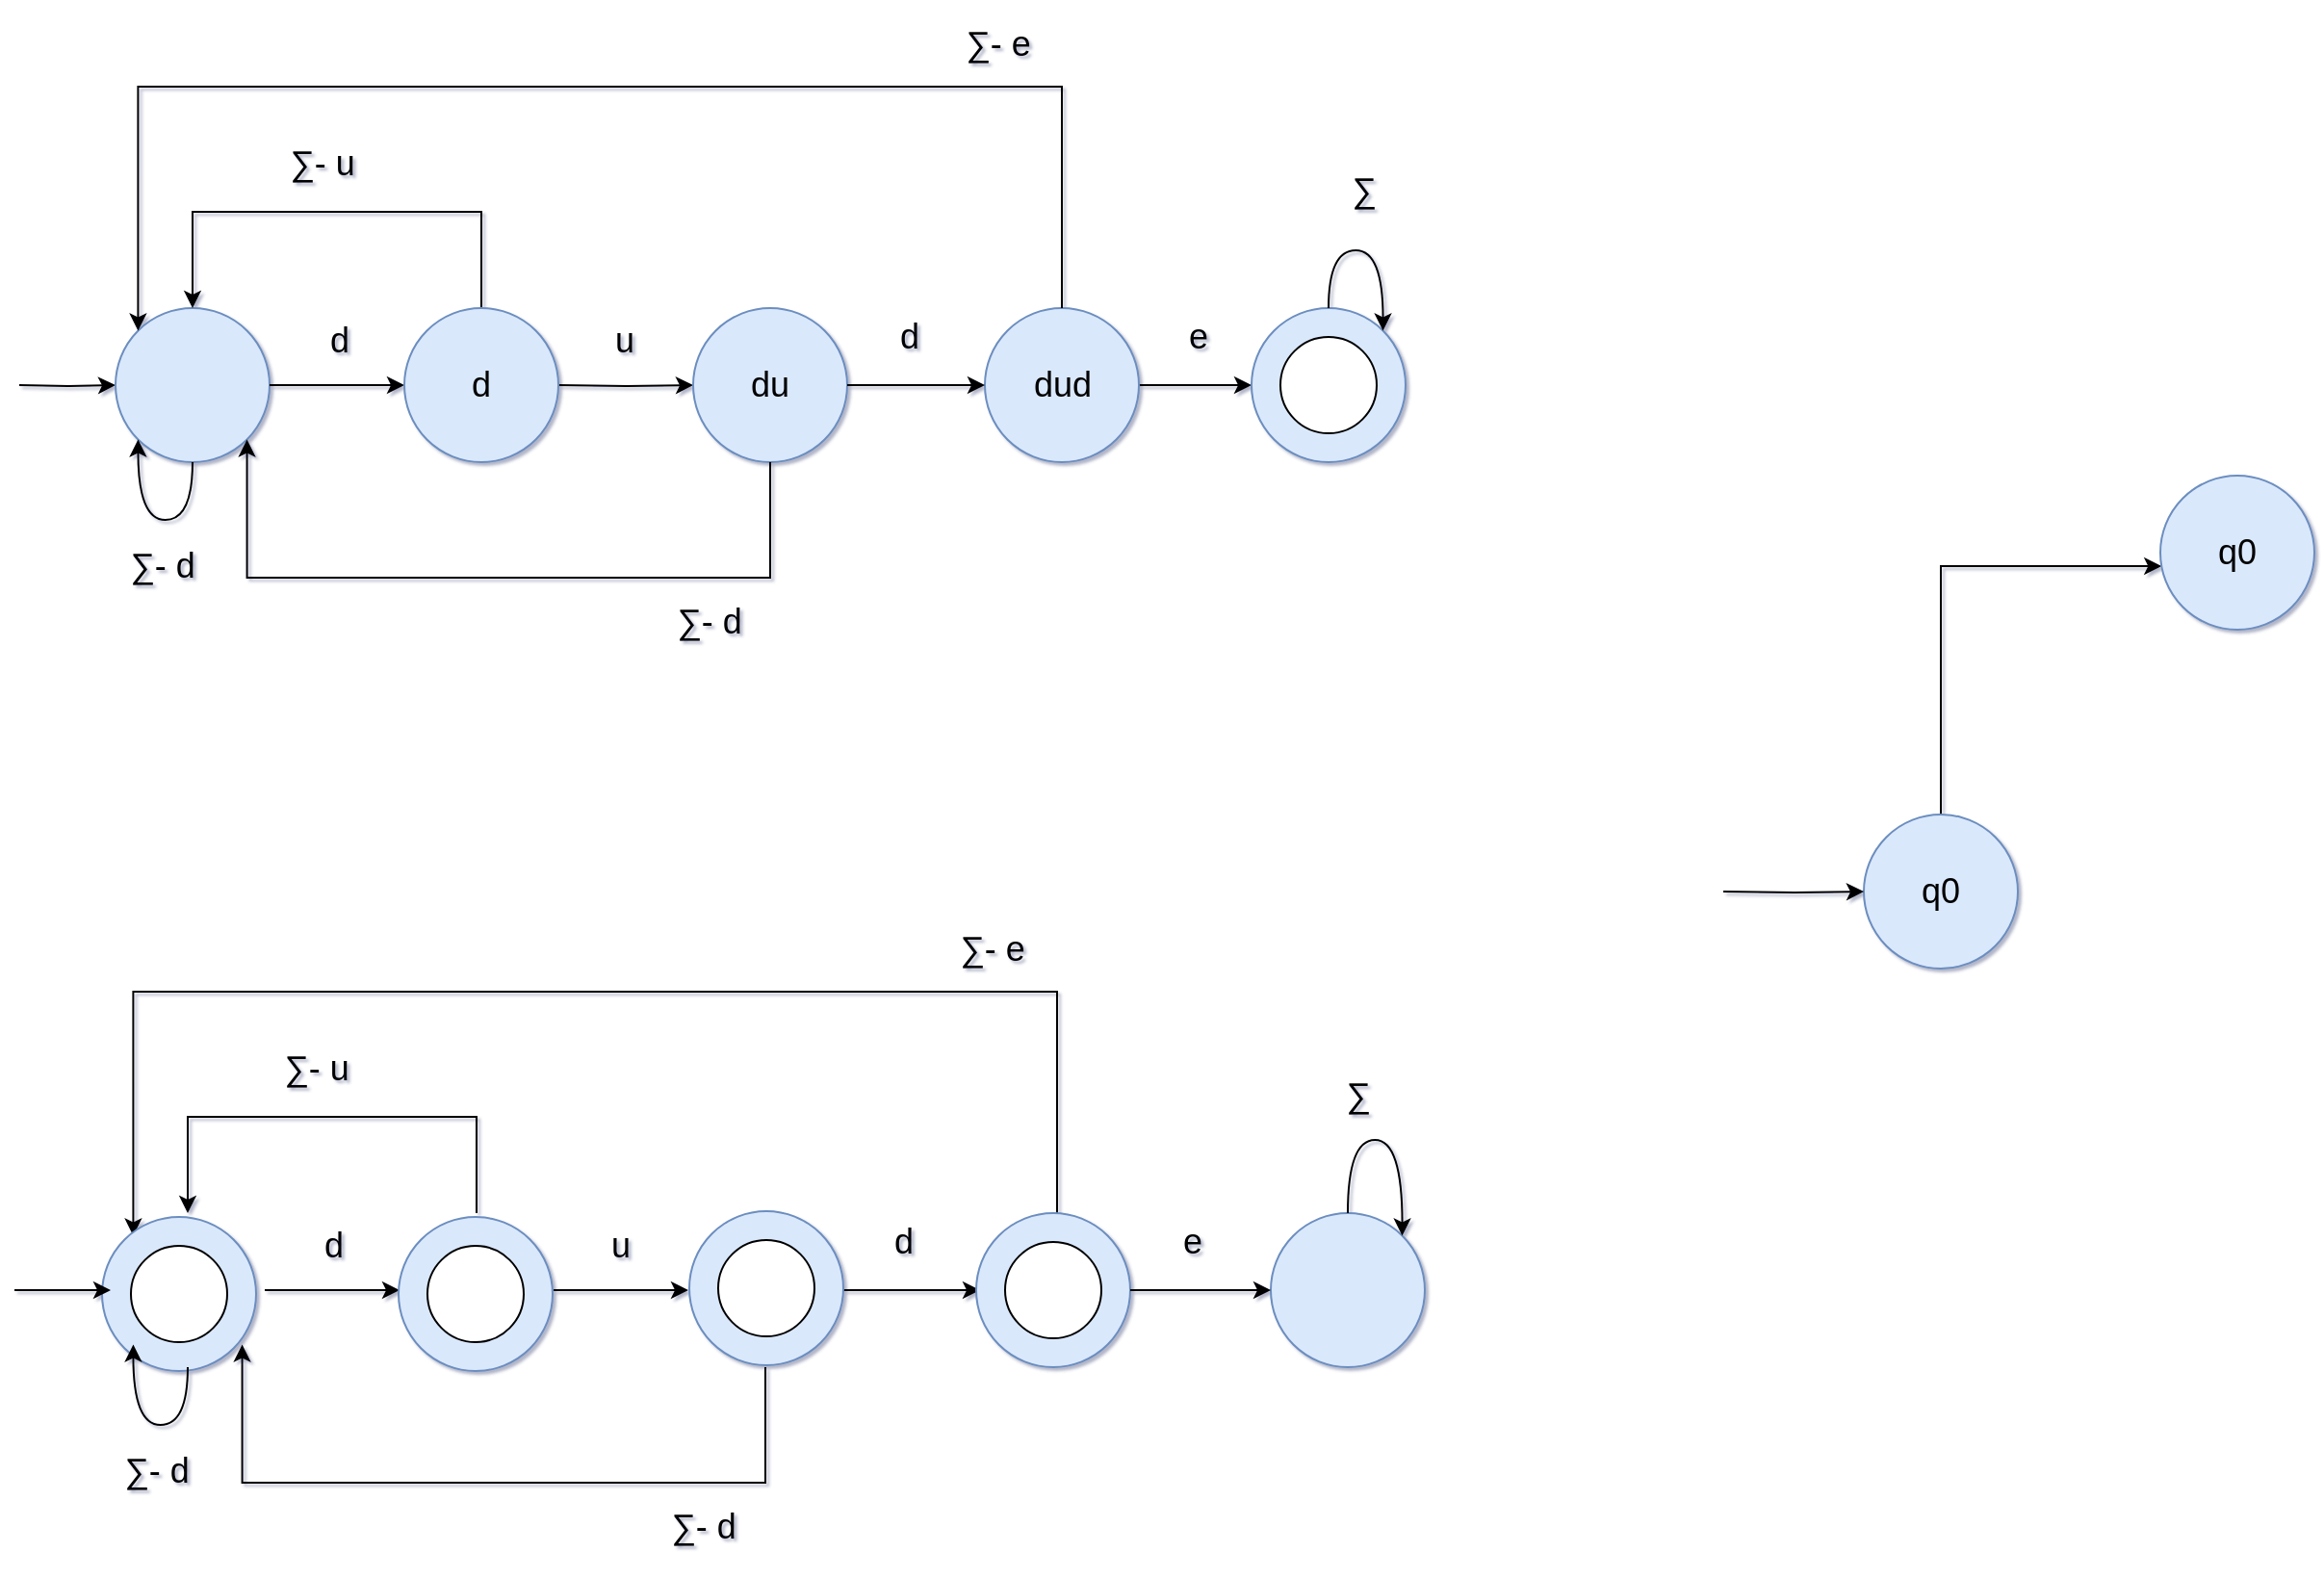 <mxfile version="24.5.3" type="github">
  <diagram id="prtHgNgQTEPvFCAcTncT" name="Page-1">
    <mxGraphModel dx="826" dy="906" grid="0" gridSize="15" guides="1" tooltips="1" connect="1" arrows="1" fold="1" page="0" pageScale="1" pageWidth="827" pageHeight="1169" math="0" shadow="1">
      <root>
        <mxCell id="0" />
        <mxCell id="1" parent="0" />
        <mxCell id="mm9sd67sM0A_G5Sb0UkS-7" style="edgeStyle=orthogonalEdgeStyle;rounded=0;orthogonalLoop=1;jettySize=auto;html=1;entryX=0;entryY=0.5;entryDx=0;entryDy=0;fontSize=18;" parent="1" target="mm9sd67sM0A_G5Sb0UkS-6" edge="1">
          <mxGeometry relative="1" as="geometry">
            <mxPoint x="64" y="361" as="targetPoint" />
            <mxPoint x="54" y="361" as="sourcePoint" />
          </mxGeometry>
        </mxCell>
        <mxCell id="mm9sd67sM0A_G5Sb0UkS-6" value="" style="ellipse;whiteSpace=wrap;html=1;aspect=fixed;hachureGap=4;fillColor=#dae8fc;strokeColor=#6c8ebf;rounded=0;fontSize=18;" parent="1" vertex="1">
          <mxGeometry x="104" y="321" width="80" height="80" as="geometry" />
        </mxCell>
        <mxCell id="mm9sd67sM0A_G5Sb0UkS-9" style="edgeStyle=orthogonalEdgeStyle;rounded=0;orthogonalLoop=1;jettySize=auto;html=1;exitX=1;exitY=0.5;exitDx=0;exitDy=0;entryX=0;entryY=0.5;entryDx=0;entryDy=0;fontSize=18;" parent="1" source="mm9sd67sM0A_G5Sb0UkS-6" target="mm9sd67sM0A_G5Sb0UkS-8" edge="1">
          <mxGeometry relative="1" as="geometry" />
        </mxCell>
        <mxCell id="mm9sd67sM0A_G5Sb0UkS-20" style="edgeStyle=orthogonalEdgeStyle;rounded=0;orthogonalLoop=1;jettySize=auto;html=1;exitX=1;exitY=0.5;exitDx=0;exitDy=0;entryX=0;entryY=0.5;entryDx=0;entryDy=0;fontSize=18;" parent="1" target="mm9sd67sM0A_G5Sb0UkS-22" edge="1">
          <mxGeometry relative="1" as="geometry">
            <mxPoint x="334" y="361" as="sourcePoint" />
          </mxGeometry>
        </mxCell>
        <mxCell id="mm9sd67sM0A_G5Sb0UkS-21" value="" style="group;fontSize=18;" parent="1" vertex="1" connectable="0">
          <mxGeometry x="404" y="321" width="80" height="80" as="geometry" />
        </mxCell>
        <mxCell id="mm9sd67sM0A_G5Sb0UkS-22" value="du" style="ellipse;whiteSpace=wrap;html=1;aspect=fixed;hachureGap=4;fillColor=#dae8fc;strokeColor=#6c8ebf;rounded=0;fontSize=18;" parent="mm9sd67sM0A_G5Sb0UkS-21" vertex="1">
          <mxGeometry width="80" height="80" as="geometry" />
        </mxCell>
        <mxCell id="mm9sd67sM0A_G5Sb0UkS-23" value="u" style="text;html=1;align=center;verticalAlign=middle;resizable=0;points=[];autosize=1;strokeColor=none;fillColor=none;fontSize=18;" parent="1" vertex="1">
          <mxGeometry x="345.5" y="315" width="45" height="45" as="geometry" />
        </mxCell>
        <mxCell id="mm9sd67sM0A_G5Sb0UkS-24" value="" style="group;fontSize=18;" parent="1" vertex="1" connectable="0">
          <mxGeometry x="555.5" y="321" width="80" height="80" as="geometry" />
        </mxCell>
        <mxCell id="mm9sd67sM0A_G5Sb0UkS-31" style="edgeStyle=orthogonalEdgeStyle;rounded=0;orthogonalLoop=1;jettySize=auto;html=1;exitX=1;exitY=0.5;exitDx=0;exitDy=0;fontSize=18;" parent="mm9sd67sM0A_G5Sb0UkS-24" source="mm9sd67sM0A_G5Sb0UkS-25" edge="1">
          <mxGeometry relative="1" as="geometry">
            <mxPoint x="138.5" y="40" as="targetPoint" />
          </mxGeometry>
        </mxCell>
        <mxCell id="mm9sd67sM0A_G5Sb0UkS-25" value="dud" style="ellipse;whiteSpace=wrap;html=1;aspect=fixed;hachureGap=4;fillColor=#dae8fc;strokeColor=#6c8ebf;rounded=0;fontSize=18;" parent="mm9sd67sM0A_G5Sb0UkS-24" vertex="1">
          <mxGeometry width="80" height="80" as="geometry" />
        </mxCell>
        <mxCell id="mm9sd67sM0A_G5Sb0UkS-27" style="edgeStyle=orthogonalEdgeStyle;rounded=0;orthogonalLoop=1;jettySize=auto;html=1;exitX=1;exitY=0.5;exitDx=0;exitDy=0;entryX=0;entryY=0.5;entryDx=0;entryDy=0;fontSize=18;" parent="1" source="mm9sd67sM0A_G5Sb0UkS-22" target="mm9sd67sM0A_G5Sb0UkS-25" edge="1">
          <mxGeometry relative="1" as="geometry" />
        </mxCell>
        <mxCell id="mm9sd67sM0A_G5Sb0UkS-28" value="d" style="text;html=1;align=center;verticalAlign=middle;resizable=0;points=[];autosize=1;strokeColor=none;fillColor=none;fontSize=18;" parent="1" vertex="1">
          <mxGeometry x="493" y="313" width="45" height="45" as="geometry" />
        </mxCell>
        <mxCell id="mm9sd67sM0A_G5Sb0UkS-32" value="e" style="text;html=1;align=center;verticalAlign=middle;resizable=0;points=[];autosize=1;strokeColor=none;fillColor=none;fontSize=18;" parent="1" vertex="1">
          <mxGeometry x="643" y="313" width="45" height="45" as="geometry" />
        </mxCell>
        <mxCell id="mm9sd67sM0A_G5Sb0UkS-35" value="" style="ellipse;whiteSpace=wrap;html=1;aspect=fixed;hachureGap=4;fillColor=#dae8fc;strokeColor=#6c8ebf;rounded=0;fontSize=18;" parent="1" vertex="1">
          <mxGeometry x="694" y="321" width="80" height="80" as="geometry" />
        </mxCell>
        <mxCell id="mm9sd67sM0A_G5Sb0UkS-36" value="" style="ellipse;whiteSpace=wrap;html=1;aspect=fixed;hachureGap=4;rounded=0;fontSize=18;" parent="1" vertex="1">
          <mxGeometry x="709" y="336" width="50" height="50" as="geometry" />
        </mxCell>
        <mxCell id="mm9sd67sM0A_G5Sb0UkS-37" style="edgeStyle=orthogonalEdgeStyle;rounded=0;orthogonalLoop=1;jettySize=auto;html=1;exitX=0.5;exitY=0;exitDx=0;exitDy=0;entryX=0.5;entryY=0;entryDx=0;entryDy=0;fontSize=18;" parent="1" source="mm9sd67sM0A_G5Sb0UkS-8" target="mm9sd67sM0A_G5Sb0UkS-6" edge="1">
          <mxGeometry relative="1" as="geometry">
            <Array as="points">
              <mxPoint x="294" y="271" />
              <mxPoint x="144" y="271" />
            </Array>
          </mxGeometry>
        </mxCell>
        <mxCell id="mm9sd67sM0A_G5Sb0UkS-38" style="edgeStyle=orthogonalEdgeStyle;rounded=0;orthogonalLoop=1;jettySize=auto;html=1;exitX=0.5;exitY=1;exitDx=0;exitDy=0;entryX=0;entryY=1;entryDx=0;entryDy=0;curved=1;fontSize=18;" parent="1" source="mm9sd67sM0A_G5Sb0UkS-6" target="mm9sd67sM0A_G5Sb0UkS-6" edge="1">
          <mxGeometry relative="1" as="geometry">
            <Array as="points">
              <mxPoint x="144" y="431" />
              <mxPoint x="116" y="431" />
            </Array>
          </mxGeometry>
        </mxCell>
        <mxCell id="mm9sd67sM0A_G5Sb0UkS-39" style="edgeStyle=orthogonalEdgeStyle;rounded=0;orthogonalLoop=1;jettySize=auto;html=1;exitX=0.5;exitY=0;exitDx=0;exitDy=0;entryX=1;entryY=0;entryDx=0;entryDy=0;curved=1;fontSize=18;" parent="1" source="mm9sd67sM0A_G5Sb0UkS-35" target="mm9sd67sM0A_G5Sb0UkS-35" edge="1">
          <mxGeometry relative="1" as="geometry">
            <Array as="points">
              <mxPoint x="734" y="291" />
              <mxPoint x="762" y="291" />
            </Array>
          </mxGeometry>
        </mxCell>
        <mxCell id="mm9sd67sM0A_G5Sb0UkS-40" value="∑" style="text;html=1;align=center;verticalAlign=middle;resizable=0;points=[];autosize=1;strokeColor=none;fillColor=none;fontSize=18;" parent="1" vertex="1">
          <mxGeometry x="729" y="237" width="45" height="45" as="geometry" />
        </mxCell>
        <mxCell id="mm9sd67sM0A_G5Sb0UkS-42" value="∑- u" style="text;html=1;align=center;verticalAlign=middle;resizable=0;points=[];autosize=1;strokeColor=none;fillColor=none;strokeWidth=1;fontSize=18;" parent="1" vertex="1">
          <mxGeometry x="173" y="223" width="75" height="45" as="geometry" />
        </mxCell>
        <mxCell id="mm9sd67sM0A_G5Sb0UkS-11" value="" style="group;fontSize=18;" parent="1" vertex="1" connectable="0">
          <mxGeometry x="254" y="321" width="80" height="80" as="geometry" />
        </mxCell>
        <mxCell id="mm9sd67sM0A_G5Sb0UkS-8" value="d" style="ellipse;whiteSpace=wrap;html=1;aspect=fixed;hachureGap=4;fillColor=#dae8fc;strokeColor=#6c8ebf;rounded=0;fontSize=18;" parent="mm9sd67sM0A_G5Sb0UkS-11" vertex="1">
          <mxGeometry width="80" height="80" as="geometry" />
        </mxCell>
        <mxCell id="mm9sd67sM0A_G5Sb0UkS-14" value="d" style="text;html=1;align=center;verticalAlign=middle;resizable=0;points=[];autosize=1;strokeColor=none;fillColor=none;fontSize=18;" parent="1" vertex="1">
          <mxGeometry x="197" y="315" width="45" height="45" as="geometry" />
        </mxCell>
        <mxCell id="mm9sd67sM0A_G5Sb0UkS-44" value="∑- d" style="text;html=1;align=center;verticalAlign=middle;resizable=0;points=[];autosize=1;strokeColor=none;fillColor=none;fontSize=18;" parent="1" vertex="1">
          <mxGeometry x="90" y="432" width="75" height="45" as="geometry" />
        </mxCell>
        <mxCell id="M_DK1BdY7dgoIv5enWq1-1" style="edgeStyle=orthogonalEdgeStyle;rounded=0;orthogonalLoop=1;jettySize=auto;html=1;exitX=0.5;exitY=1;exitDx=0;exitDy=0;entryX=1;entryY=1;entryDx=0;entryDy=0;" parent="1" source="mm9sd67sM0A_G5Sb0UkS-22" target="mm9sd67sM0A_G5Sb0UkS-6" edge="1">
          <mxGeometry relative="1" as="geometry">
            <Array as="points">
              <mxPoint x="444" y="461" />
              <mxPoint x="172" y="461" />
            </Array>
          </mxGeometry>
        </mxCell>
        <mxCell id="M_DK1BdY7dgoIv5enWq1-2" value="∑- d" style="text;html=1;align=center;verticalAlign=middle;resizable=0;points=[];autosize=1;strokeColor=none;fillColor=none;fontSize=18;" parent="1" vertex="1">
          <mxGeometry x="374" y="461" width="75" height="45" as="geometry" />
        </mxCell>
        <mxCell id="M_DK1BdY7dgoIv5enWq1-3" style="edgeStyle=orthogonalEdgeStyle;rounded=0;orthogonalLoop=1;jettySize=auto;html=1;exitX=0.5;exitY=0;exitDx=0;exitDy=0;entryX=0;entryY=0;entryDx=0;entryDy=0;" parent="1" source="mm9sd67sM0A_G5Sb0UkS-25" target="mm9sd67sM0A_G5Sb0UkS-6" edge="1">
          <mxGeometry relative="1" as="geometry">
            <Array as="points">
              <mxPoint x="596" y="206" />
              <mxPoint x="116" y="206" />
            </Array>
          </mxGeometry>
        </mxCell>
        <mxCell id="M_DK1BdY7dgoIv5enWq1-4" value="∑- e" style="text;html=1;align=center;verticalAlign=middle;resizable=0;points=[];autosize=1;strokeColor=none;fillColor=none;fontSize=18;" parent="1" vertex="1">
          <mxGeometry x="524" y="161" width="75" height="45" as="geometry" />
        </mxCell>
        <mxCell id="M_DK1BdY7dgoIv5enWq1-35" style="edgeStyle=orthogonalEdgeStyle;rounded=0;orthogonalLoop=1;jettySize=auto;html=1;exitX=1;exitY=0.5;exitDx=0;exitDy=0;entryX=0;entryY=0.5;entryDx=0;entryDy=0;fontSize=18;" parent="1" edge="1">
          <mxGeometry relative="1" as="geometry">
            <mxPoint x="181.5" y="831" as="sourcePoint" />
            <mxPoint x="251.5" y="831" as="targetPoint" />
          </mxGeometry>
        </mxCell>
        <mxCell id="M_DK1BdY7dgoIv5enWq1-36" style="edgeStyle=orthogonalEdgeStyle;rounded=0;orthogonalLoop=1;jettySize=auto;html=1;exitX=1;exitY=0.5;exitDx=0;exitDy=0;entryX=0;entryY=0.5;entryDx=0;entryDy=0;fontSize=18;" parent="1" edge="1">
          <mxGeometry relative="1" as="geometry">
            <mxPoint x="331.5" y="831" as="sourcePoint" />
            <mxPoint x="401.5" y="831" as="targetPoint" />
          </mxGeometry>
        </mxCell>
        <mxCell id="M_DK1BdY7dgoIv5enWq1-39" value="u" style="text;html=1;align=center;verticalAlign=middle;resizable=0;points=[];autosize=1;strokeColor=none;fillColor=none;fontSize=18;" parent="1" vertex="1">
          <mxGeometry x="343" y="785" width="45" height="45" as="geometry" />
        </mxCell>
        <mxCell id="M_DK1BdY7dgoIv5enWq1-43" style="edgeStyle=orthogonalEdgeStyle;rounded=0;orthogonalLoop=1;jettySize=auto;html=1;exitX=1;exitY=0.5;exitDx=0;exitDy=0;entryX=0;entryY=0.5;entryDx=0;entryDy=0;fontSize=18;" parent="1" edge="1">
          <mxGeometry relative="1" as="geometry">
            <mxPoint x="481.5" y="831" as="sourcePoint" />
            <mxPoint x="553" y="831" as="targetPoint" />
          </mxGeometry>
        </mxCell>
        <mxCell id="M_DK1BdY7dgoIv5enWq1-44" value="d" style="text;html=1;align=center;verticalAlign=middle;resizable=0;points=[];autosize=1;strokeColor=none;fillColor=none;fontSize=18;" parent="1" vertex="1">
          <mxGeometry x="490.5" y="783" width="45" height="45" as="geometry" />
        </mxCell>
        <mxCell id="M_DK1BdY7dgoIv5enWq1-45" value="e" style="text;html=1;align=center;verticalAlign=middle;resizable=0;points=[];autosize=1;strokeColor=none;fillColor=none;fontSize=18;" parent="1" vertex="1">
          <mxGeometry x="640.5" y="783" width="45" height="45" as="geometry" />
        </mxCell>
        <mxCell id="M_DK1BdY7dgoIv5enWq1-48" style="edgeStyle=orthogonalEdgeStyle;rounded=0;orthogonalLoop=1;jettySize=auto;html=1;exitX=0.5;exitY=0;exitDx=0;exitDy=0;entryX=0.5;entryY=0;entryDx=0;entryDy=0;fontSize=18;" parent="1" edge="1">
          <mxGeometry relative="1" as="geometry">
            <Array as="points">
              <mxPoint x="291.5" y="741" />
              <mxPoint x="141.5" y="741" />
            </Array>
            <mxPoint x="291.5" y="791" as="sourcePoint" />
            <mxPoint x="141.5" y="791" as="targetPoint" />
          </mxGeometry>
        </mxCell>
        <mxCell id="M_DK1BdY7dgoIv5enWq1-51" value="∑" style="text;html=1;align=center;verticalAlign=middle;resizable=0;points=[];autosize=1;strokeColor=none;fillColor=none;fontSize=18;" parent="1" vertex="1">
          <mxGeometry x="726.5" y="707" width="45" height="45" as="geometry" />
        </mxCell>
        <mxCell id="M_DK1BdY7dgoIv5enWq1-52" value="∑- u" style="text;html=1;align=center;verticalAlign=middle;resizable=0;points=[];autosize=1;strokeColor=none;fillColor=none;strokeWidth=1;fontSize=18;" parent="1" vertex="1">
          <mxGeometry x="170.5" y="693" width="75" height="45" as="geometry" />
        </mxCell>
        <mxCell id="M_DK1BdY7dgoIv5enWq1-55" value="d" style="text;html=1;align=center;verticalAlign=middle;resizable=0;points=[];autosize=1;strokeColor=none;fillColor=none;fontSize=18;" parent="1" vertex="1">
          <mxGeometry x="194.5" y="785" width="45" height="45" as="geometry" />
        </mxCell>
        <mxCell id="M_DK1BdY7dgoIv5enWq1-56" value="∑- d" style="text;html=1;align=center;verticalAlign=middle;resizable=0;points=[];autosize=1;strokeColor=none;fillColor=none;fontSize=18;" parent="1" vertex="1">
          <mxGeometry x="87.5" y="902" width="75" height="45" as="geometry" />
        </mxCell>
        <mxCell id="M_DK1BdY7dgoIv5enWq1-57" style="edgeStyle=orthogonalEdgeStyle;rounded=0;orthogonalLoop=1;jettySize=auto;html=1;exitX=0.5;exitY=1;exitDx=0;exitDy=0;entryX=1;entryY=1;entryDx=0;entryDy=0;" parent="1" edge="1">
          <mxGeometry relative="1" as="geometry">
            <Array as="points">
              <mxPoint x="441.5" y="931" />
              <mxPoint x="169.5" y="931" />
            </Array>
            <mxPoint x="441.5" y="871" as="sourcePoint" />
            <mxPoint x="169.784" y="859.284" as="targetPoint" />
          </mxGeometry>
        </mxCell>
        <mxCell id="M_DK1BdY7dgoIv5enWq1-58" value="∑- d" style="text;html=1;align=center;verticalAlign=middle;resizable=0;points=[];autosize=1;strokeColor=none;fillColor=none;fontSize=18;" parent="1" vertex="1">
          <mxGeometry x="371.5" y="931" width="75" height="45" as="geometry" />
        </mxCell>
        <mxCell id="M_DK1BdY7dgoIv5enWq1-59" style="edgeStyle=orthogonalEdgeStyle;rounded=0;orthogonalLoop=1;jettySize=auto;html=1;exitX=0.5;exitY=0;exitDx=0;exitDy=0;entryX=0;entryY=0;entryDx=0;entryDy=0;" parent="1" edge="1">
          <mxGeometry relative="1" as="geometry">
            <Array as="points">
              <mxPoint x="593.5" y="676" />
              <mxPoint x="113.5" y="676" />
            </Array>
            <mxPoint x="593" y="791" as="sourcePoint" />
            <mxPoint x="113.216" y="802.716" as="targetPoint" />
          </mxGeometry>
        </mxCell>
        <mxCell id="M_DK1BdY7dgoIv5enWq1-60" value="∑- e" style="text;html=1;align=center;verticalAlign=middle;resizable=0;points=[];autosize=1;strokeColor=none;fillColor=none;fontSize=18;" parent="1" vertex="1">
          <mxGeometry x="521.5" y="631" width="75" height="45" as="geometry" />
        </mxCell>
        <mxCell id="M_DK1BdY7dgoIv5enWq1-65" value="" style="group" parent="1" vertex="1" connectable="0">
          <mxGeometry x="551" y="791" width="80" height="80" as="geometry" />
        </mxCell>
        <mxCell id="M_DK1BdY7dgoIv5enWq1-66" value="" style="ellipse;whiteSpace=wrap;html=1;aspect=fixed;hachureGap=4;fillColor=#dae8fc;strokeColor=#6c8ebf;rounded=0;fontSize=18;" parent="M_DK1BdY7dgoIv5enWq1-65" vertex="1">
          <mxGeometry width="80" height="80" as="geometry" />
        </mxCell>
        <mxCell id="M_DK1BdY7dgoIv5enWq1-67" value="" style="ellipse;whiteSpace=wrap;html=1;aspect=fixed;hachureGap=4;rounded=0;fontSize=18;" parent="M_DK1BdY7dgoIv5enWq1-65" vertex="1">
          <mxGeometry x="15" y="15" width="50" height="50" as="geometry" />
        </mxCell>
        <mxCell id="M_DK1BdY7dgoIv5enWq1-69" value="" style="group" parent="1" vertex="1" connectable="0">
          <mxGeometry x="402" y="790" width="80" height="80" as="geometry" />
        </mxCell>
        <mxCell id="M_DK1BdY7dgoIv5enWq1-70" value="" style="ellipse;whiteSpace=wrap;html=1;aspect=fixed;hachureGap=4;fillColor=#dae8fc;strokeColor=#6c8ebf;rounded=0;fontSize=18;" parent="M_DK1BdY7dgoIv5enWq1-69" vertex="1">
          <mxGeometry width="80" height="80" as="geometry" />
        </mxCell>
        <mxCell id="M_DK1BdY7dgoIv5enWq1-71" value="" style="ellipse;whiteSpace=wrap;html=1;aspect=fixed;hachureGap=4;rounded=0;fontSize=18;" parent="M_DK1BdY7dgoIv5enWq1-69" vertex="1">
          <mxGeometry x="15" y="15" width="50" height="50" as="geometry" />
        </mxCell>
        <mxCell id="M_DK1BdY7dgoIv5enWq1-72" value="" style="group" parent="1" vertex="1" connectable="0">
          <mxGeometry x="251" y="793" width="80" height="80" as="geometry" />
        </mxCell>
        <mxCell id="M_DK1BdY7dgoIv5enWq1-73" value="" style="ellipse;whiteSpace=wrap;html=1;aspect=fixed;hachureGap=4;fillColor=#dae8fc;strokeColor=#6c8ebf;rounded=0;fontSize=18;" parent="M_DK1BdY7dgoIv5enWq1-72" vertex="1">
          <mxGeometry width="80" height="80" as="geometry" />
        </mxCell>
        <mxCell id="M_DK1BdY7dgoIv5enWq1-74" value="" style="ellipse;whiteSpace=wrap;html=1;aspect=fixed;hachureGap=4;rounded=0;fontSize=18;" parent="M_DK1BdY7dgoIv5enWq1-72" vertex="1">
          <mxGeometry x="15" y="15" width="50" height="50" as="geometry" />
        </mxCell>
        <mxCell id="M_DK1BdY7dgoIv5enWq1-75" value="" style="group" parent="1" vertex="1" connectable="0">
          <mxGeometry x="97" y="793" width="80" height="80" as="geometry" />
        </mxCell>
        <mxCell id="M_DK1BdY7dgoIv5enWq1-76" value="" style="ellipse;whiteSpace=wrap;html=1;aspect=fixed;hachureGap=4;fillColor=#dae8fc;strokeColor=#6c8ebf;rounded=0;fontSize=18;" parent="M_DK1BdY7dgoIv5enWq1-75" vertex="1">
          <mxGeometry width="80" height="80" as="geometry" />
        </mxCell>
        <mxCell id="M_DK1BdY7dgoIv5enWq1-77" value="" style="ellipse;whiteSpace=wrap;html=1;aspect=fixed;hachureGap=4;rounded=0;fontSize=18;" parent="M_DK1BdY7dgoIv5enWq1-75" vertex="1">
          <mxGeometry x="15" y="15" width="50" height="50" as="geometry" />
        </mxCell>
        <mxCell id="M_DK1BdY7dgoIv5enWq1-49" style="edgeStyle=orthogonalEdgeStyle;rounded=0;orthogonalLoop=1;jettySize=auto;html=1;exitX=0.5;exitY=1;exitDx=0;exitDy=0;entryX=0;entryY=1;entryDx=0;entryDy=0;curved=1;fontSize=18;" parent="1" edge="1">
          <mxGeometry relative="1" as="geometry">
            <Array as="points">
              <mxPoint x="141.5" y="901" />
              <mxPoint x="113.5" y="901" />
            </Array>
            <mxPoint x="141.5" y="871" as="sourcePoint" />
            <mxPoint x="113.216" y="859.284" as="targetPoint" />
          </mxGeometry>
        </mxCell>
        <mxCell id="M_DK1BdY7dgoIv5enWq1-33" style="edgeStyle=orthogonalEdgeStyle;rounded=0;orthogonalLoop=1;jettySize=auto;html=1;entryX=0;entryY=0.5;entryDx=0;entryDy=0;fontSize=18;" parent="1" edge="1">
          <mxGeometry relative="1" as="geometry">
            <mxPoint x="101.5" y="831" as="targetPoint" />
            <mxPoint x="51.5" y="831" as="sourcePoint" />
          </mxGeometry>
        </mxCell>
        <mxCell id="M_DK1BdY7dgoIv5enWq1-78" value="" style="ellipse;whiteSpace=wrap;html=1;aspect=fixed;hachureGap=4;fillColor=#dae8fc;strokeColor=#6c8ebf;rounded=0;fontSize=18;" parent="1" vertex="1">
          <mxGeometry x="704" y="791" width="80" height="80" as="geometry" />
        </mxCell>
        <mxCell id="M_DK1BdY7dgoIv5enWq1-79" style="edgeStyle=orthogonalEdgeStyle;rounded=0;orthogonalLoop=1;jettySize=auto;html=1;exitX=1;exitY=0.5;exitDx=0;exitDy=0;entryX=0;entryY=0.5;entryDx=0;entryDy=0;" parent="1" source="M_DK1BdY7dgoIv5enWq1-66" target="M_DK1BdY7dgoIv5enWq1-78" edge="1">
          <mxGeometry relative="1" as="geometry" />
        </mxCell>
        <mxCell id="M_DK1BdY7dgoIv5enWq1-80" style="edgeStyle=orthogonalEdgeStyle;rounded=0;orthogonalLoop=1;jettySize=auto;html=1;exitX=0.5;exitY=0;exitDx=0;exitDy=0;entryX=1;entryY=0;entryDx=0;entryDy=0;curved=1;" parent="1" source="M_DK1BdY7dgoIv5enWq1-78" target="M_DK1BdY7dgoIv5enWq1-78" edge="1">
          <mxGeometry relative="1" as="geometry">
            <Array as="points">
              <mxPoint x="744" y="753" />
              <mxPoint x="772" y="753" />
            </Array>
          </mxGeometry>
        </mxCell>
        <mxCell id="mMQupiTbUryBdSdDyQpZ-5" value="" style="edgeStyle=orthogonalEdgeStyle;rounded=0;orthogonalLoop=1;jettySize=auto;html=1;" edge="1" parent="1" source="mMQupiTbUryBdSdDyQpZ-2" target="mMQupiTbUryBdSdDyQpZ-4">
          <mxGeometry relative="1" as="geometry">
            <Array as="points">
              <mxPoint x="1052" y="455" />
            </Array>
          </mxGeometry>
        </mxCell>
        <mxCell id="mMQupiTbUryBdSdDyQpZ-2" value="&lt;div&gt;q0&lt;/div&gt;" style="ellipse;whiteSpace=wrap;html=1;aspect=fixed;hachureGap=4;fillColor=#dae8fc;strokeColor=#6c8ebf;rounded=0;fontSize=18;" vertex="1" parent="1">
          <mxGeometry x="1012" y="584" width="80" height="80" as="geometry" />
        </mxCell>
        <mxCell id="mMQupiTbUryBdSdDyQpZ-3" style="edgeStyle=orthogonalEdgeStyle;rounded=0;orthogonalLoop=1;jettySize=auto;html=1;exitX=1;exitY=0.5;exitDx=0;exitDy=0;entryX=0;entryY=0.5;entryDx=0;entryDy=0;" edge="1" parent="1" target="mMQupiTbUryBdSdDyQpZ-2">
          <mxGeometry relative="1" as="geometry">
            <mxPoint x="939" y="624" as="sourcePoint" />
          </mxGeometry>
        </mxCell>
        <mxCell id="mMQupiTbUryBdSdDyQpZ-4" value="&lt;div&gt;q0&lt;/div&gt;" style="ellipse;whiteSpace=wrap;html=1;aspect=fixed;hachureGap=4;fillColor=#dae8fc;strokeColor=#6c8ebf;rounded=0;fontSize=18;" vertex="1" parent="1">
          <mxGeometry x="1166" y="408" width="80" height="80" as="geometry" />
        </mxCell>
      </root>
    </mxGraphModel>
  </diagram>
</mxfile>
